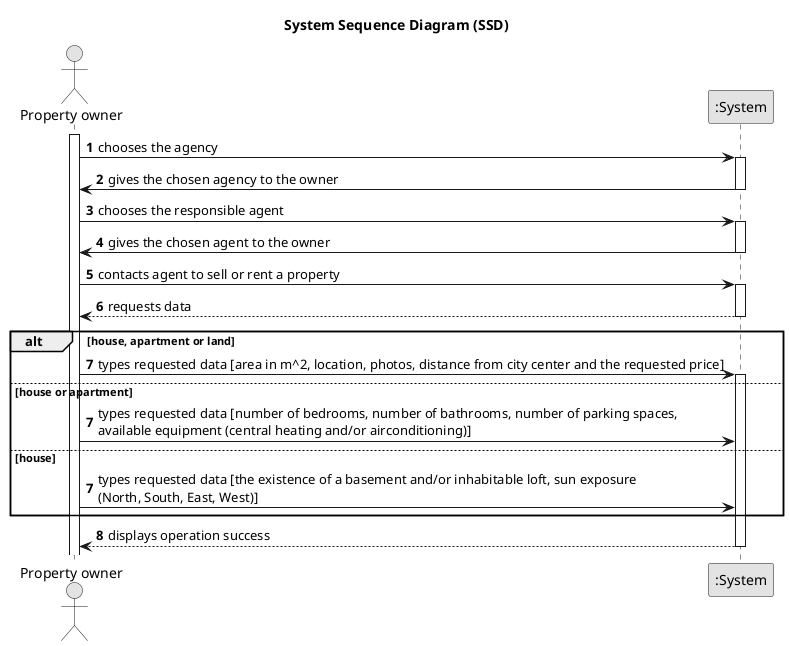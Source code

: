 @startuml
skinparam monochrome true
skinparam packageStyle rectangle
skinparam shadowing false

title System Sequence Diagram (SSD)

autonumber

actor "Property owner" as Owner
participant ":System" as sys

activate Owner

    Owner -> sys : chooses the agency
    activate sys

    sys -> Owner : gives the chosen agency to the owner
    deactivate sys

    Owner -> sys : chooses the responsible agent
    activate sys

    sys -> Owner : gives the chosen agent to the owner
    deactivate sys

    Owner -> sys : contacts agent to sell or rent a property
    activate sys

    sys --> Owner : requests data
    deactivate sys

    alt house, apartment or land

    autonumber 7
    Owner -> sys : types requested data [area in m^2, location, photos, distance from city center and the requested price]
    activate sys

    else house or apartment

    autonumber 7
    Owner -> sys : types requested data [number of bedrooms, number of bathrooms, number of parking spaces, \navailable equipment (central heating and/or airconditioning)]

    else house

    autonumber 7
    Owner -> sys : types requested data [the existence of a basement and/or inhabitable loft, sun exposure \n(North, South, East, West)]

    end

    sys --> Owner : displays operation success
    deactivate sys

@enduml
